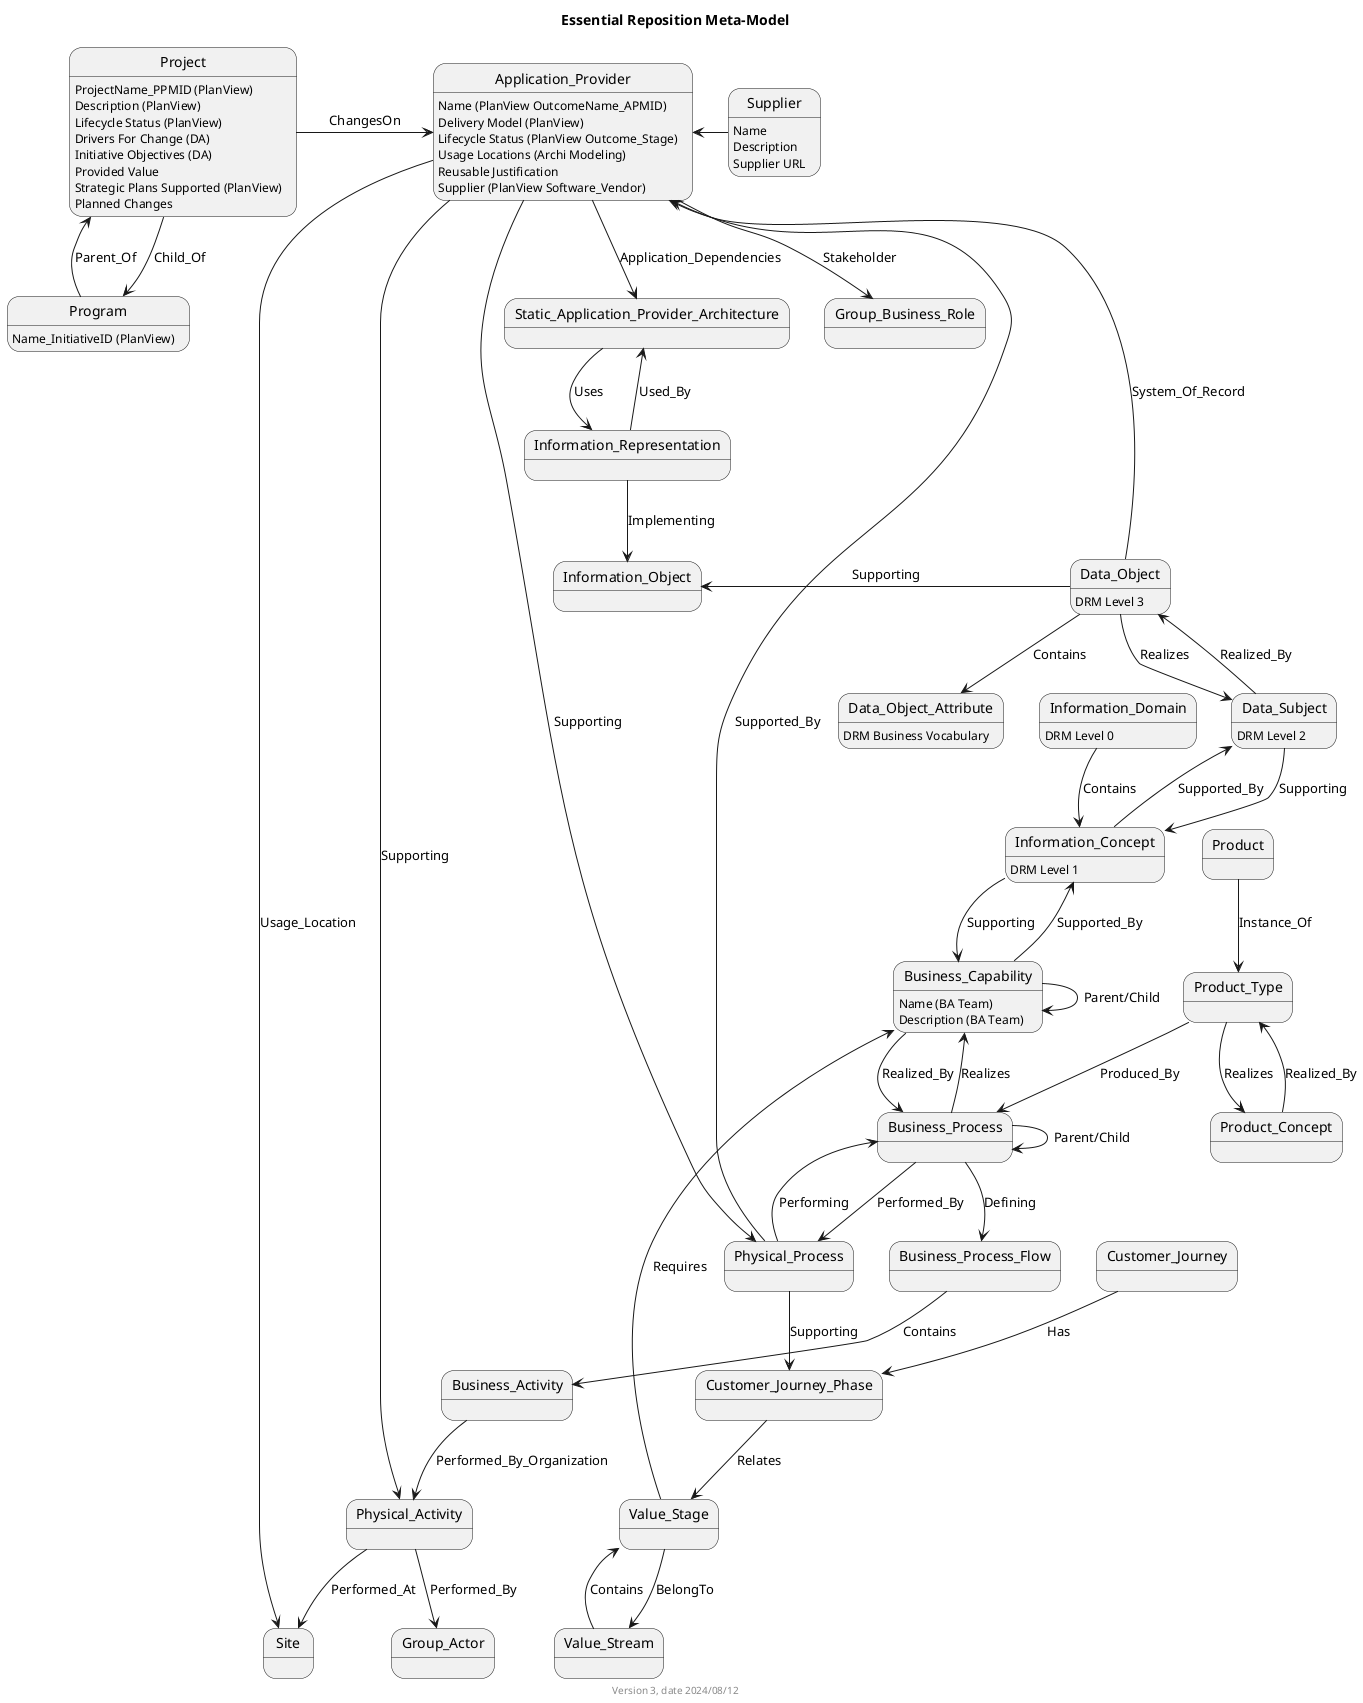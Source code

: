 @startuml

title Essential Reposition Meta-Model

Customer_Journey --> Customer_Journey_Phase: Has
Customer_Journey_Phase --> Value_Stage: Relates

Value_Stream --> Value_Stage: Contains
Value_Stage --> Value_Stream: BelongTo

Value_Stage --> Business_Capability: Requires

Business_Capability --> Business_Process: Realized_By
Business_Process --> Business_Capability: Realizes

Business_Capability --> Information_Concept: Supported_By
Information_Concept --> Business_Capability: Supporting

Business_Capability --> Business_Capability: Parent/Child

Business_Process --> Physical_Process: Performed_By
Physical_Process --> Business_Process: Performing

Business_Process --> Business_Process: Parent/Child

Business_Process --> Business_Process_Flow: Defining

Business_Process_Flow --> Business_Activity: Contains

Business_Activity --> Physical_Activity: Performed_By_Organization
Physical_Activity <-- Application_Provider: Supporting
Physical_Activity --> Group_Actor: Performed_By
Physical_Activity --> Site: Performed_At

Physical_Process --> Application_Provider: Supported_By
Application_Provider --> Physical_Process: Supporting

Physical_Process --> Customer_Journey_Phase: Supporting

Product_Concept --> Product_Type: Realized_By
Product_Type --> Product_Concept: Realizes
Product --> Product_Type: Instance_Of

Product_Type --> Business_Process: Produced_By

Application_Provider <-- Supplier
Application_Provider --> Group_Business_Role: Stakeholder
Application_Provider --> Site: Usage_Location
Application_Provider --> Static_Application_Provider_Architecture: Application_Dependencies

Information_Domain --> Information_Concept: Contains
Information_Concept --> Data_Subject: Supported_By
Data_Subject --> Information_Concept: Supporting
Data_Subject --> Data_Object: Realized_By
Data_Object --> Data_Subject: Realizes
Data_Object --> Data_Object_Attribute: Contains

Static_Application_Provider_Architecture --> Information_Representation: Uses
Information_Representation --> Static_Application_Provider_Architecture: Used_By
Information_Representation --> Information_Object: Implementing
Information_Object <-- Data_Object: Supporting

Data_Object -up-> Application_Provider: System_Of_Record

Project --> Program: Child_Of
Program --> Project: Parent_Of

Project -right-> Application_Provider: ChangesOn

' Business Layer

Business_Capability: Name (BA Team)
Business_Capability: Description (BA Team)

' Application Layer

Application_Provider: Name (PlanView OutcomeName_APMID)
Application_Provider: Delivery Model (PlanView)
Application_Provider: Lifecycle Status (PlanView Outcome_Stage)
Application_Provider: Usage Locations (Archi Modeling)
Application_Provider: Reusable Justification
Application_Provider: Supplier (PlanView Software_Vendor)

' Information Layer

Information_Domain: DRM Level 0
Information_Concept: DRM Level 1
Data_Subject: DRM Level 2
Data_Object: DRM Level 3
Data_Object_Attribute: DRM Business Vocabulary

' EA Support Layer

' EA Support > Change Management

Project: ProjectName_PPMID (PlanView)
Project: Description (PlanView)
Project: Lifecycle Status (PlanView)
Project: Drivers For Change (DA)
Project: Initiative Objectives (DA)
Project: Provided Value
Project: Strategic Plans Supported (PlanView)
Project: Planned Changes

Program: Name_InitiativeID (PlanView)

' EA Support > Utilities
Supplier: Name
Supplier: Description
Supplier: Supplier URL

footer Version 3, date 2024/08/12

@enduml